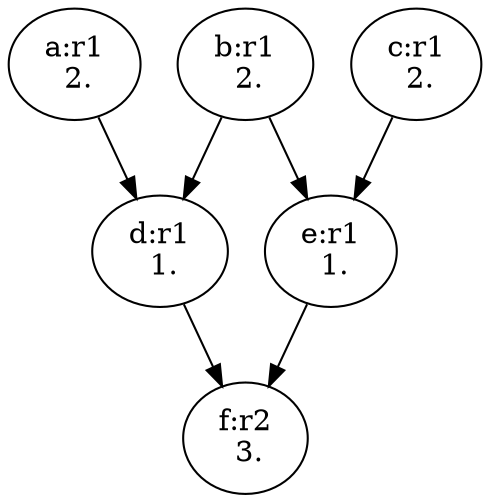 digraph G {
  a [label="a:r1
 2.", ];
  b [label="b:r1
 2.", ];
  c [label="c:r1
 2.", ];
  d [label="d:r1
 1.", ];
  e [label="e:r1
 1.", ];
  f [label="f:r2
 3.", ];
  
  
  a -> d;
  b -> d;
  b -> e;
  c -> e;
  d -> f;
  e -> f;
  
  }